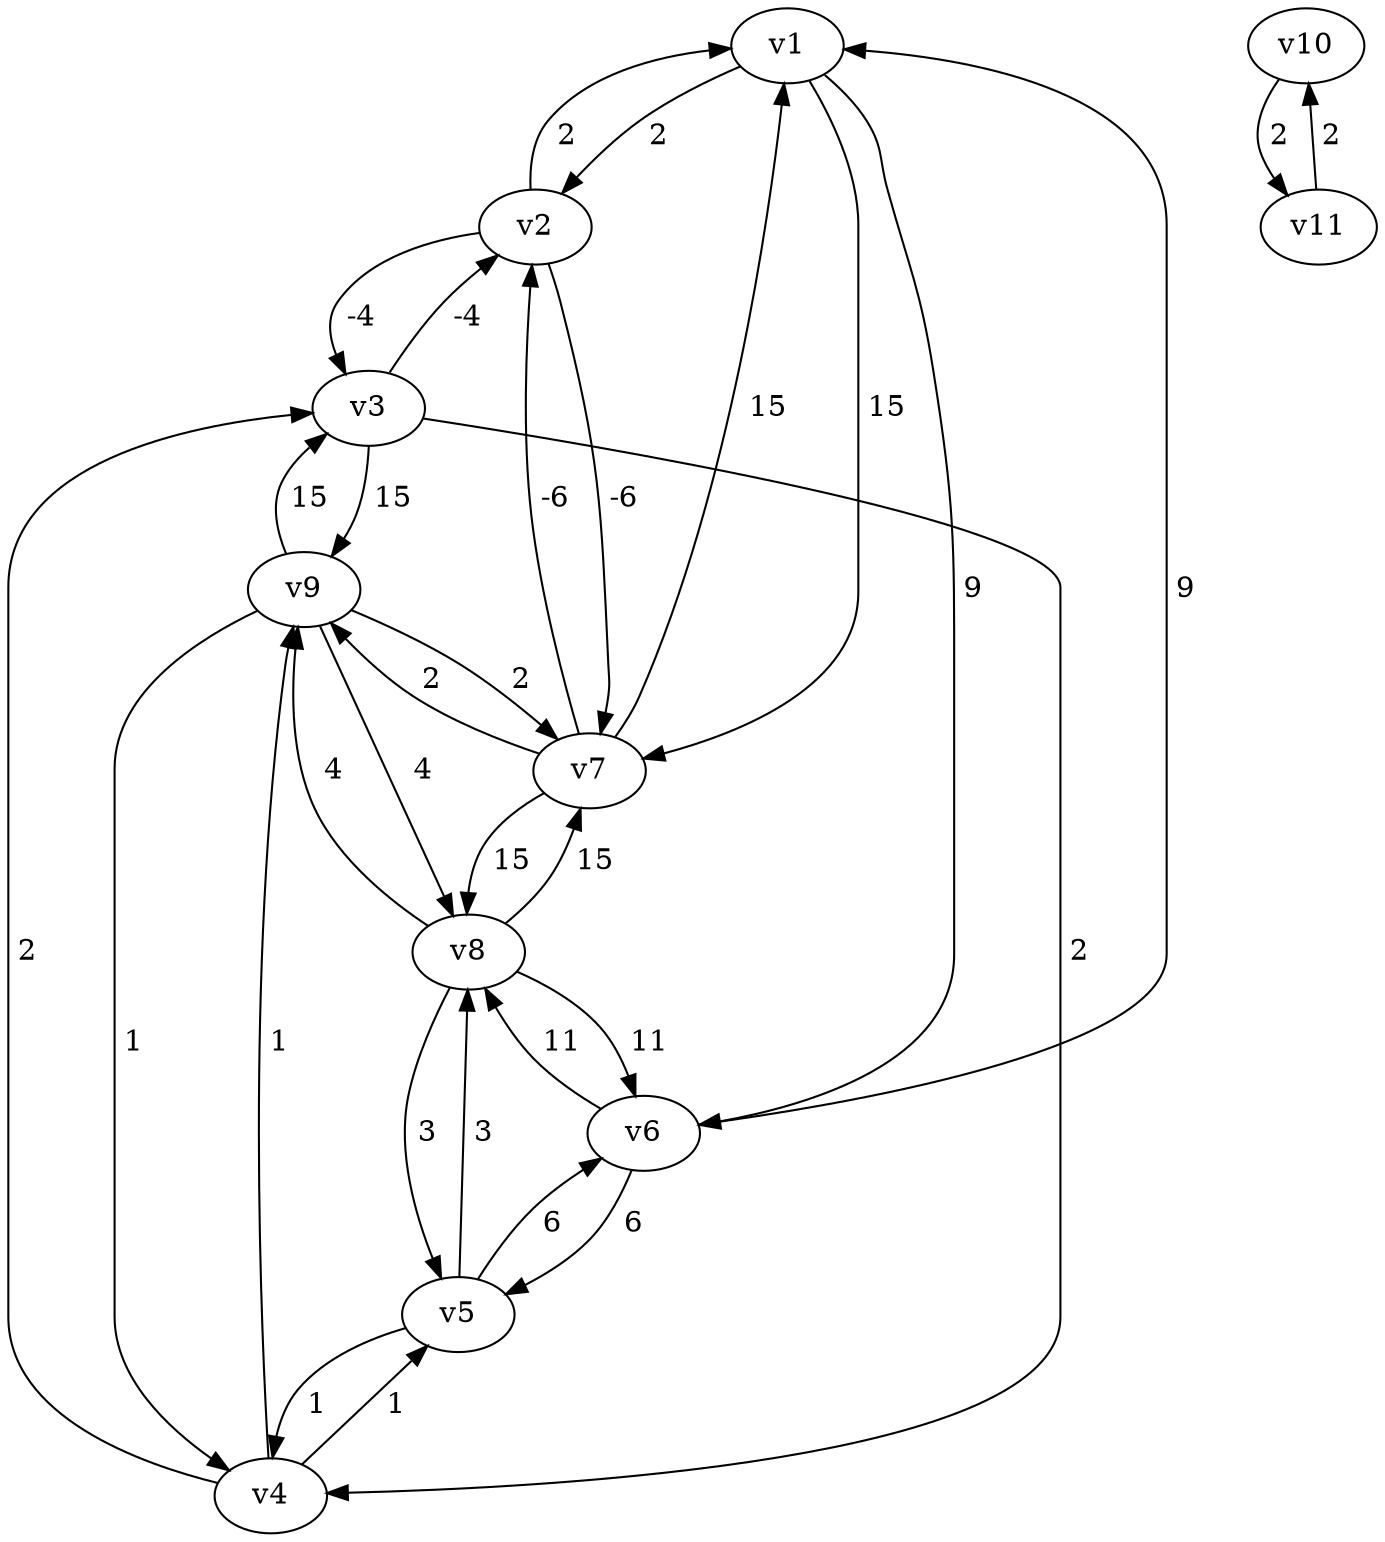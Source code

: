 digraph graph_05
{
v1
v2
v6
v7
v3
v4
v9
v5
v8
v10
v11
v1 -> v2 [label=" 2  "]
v1 -> v6 [label=" 9  "]
v1 -> v7 [label=" 15  "]
v2 -> v1 [label=" 2  "]
v2 -> v7 [label=" -6  "]
v2 -> v3 [label=" -4  "]
v6 -> v1 [label=" 9  "]
v6 -> v5 [label=" 6  "]
v6 -> v8 [label=" 11  "]
v7 -> v1 [label=" 15  "]
v7 -> v2 [label=" -6  "]
v7 -> v9 [label=" 2  "]
v7 -> v8 [label=" 15  "]
v3 -> v2 [label=" -4  "]
v3 -> v4 [label=" 2  "]
v3 -> v9 [label=" 15  "]
v4 -> v3 [label=" 2  "]
v4 -> v9 [label=" 1  "]
v4 -> v5 [label=" 1  "]
v9 -> v7 [label=" 2  "]
v9 -> v3 [label=" 15  "]
v9 -> v4 [label=" 1  "]
v9 -> v8 [label=" 4  "]
v5 -> v6 [label=" 6  "]
v5 -> v4 [label=" 1  "]
v5 -> v8 [label=" 3  "]
v8 -> v6 [label=" 11  "]
v8 -> v7 [label=" 15  "]
v8 -> v9 [label=" 4  "]
v8 -> v5 [label=" 3  "]
v10 -> v11 [label=" 2  "]
v11 -> v10 [label=" 2  "]
}
